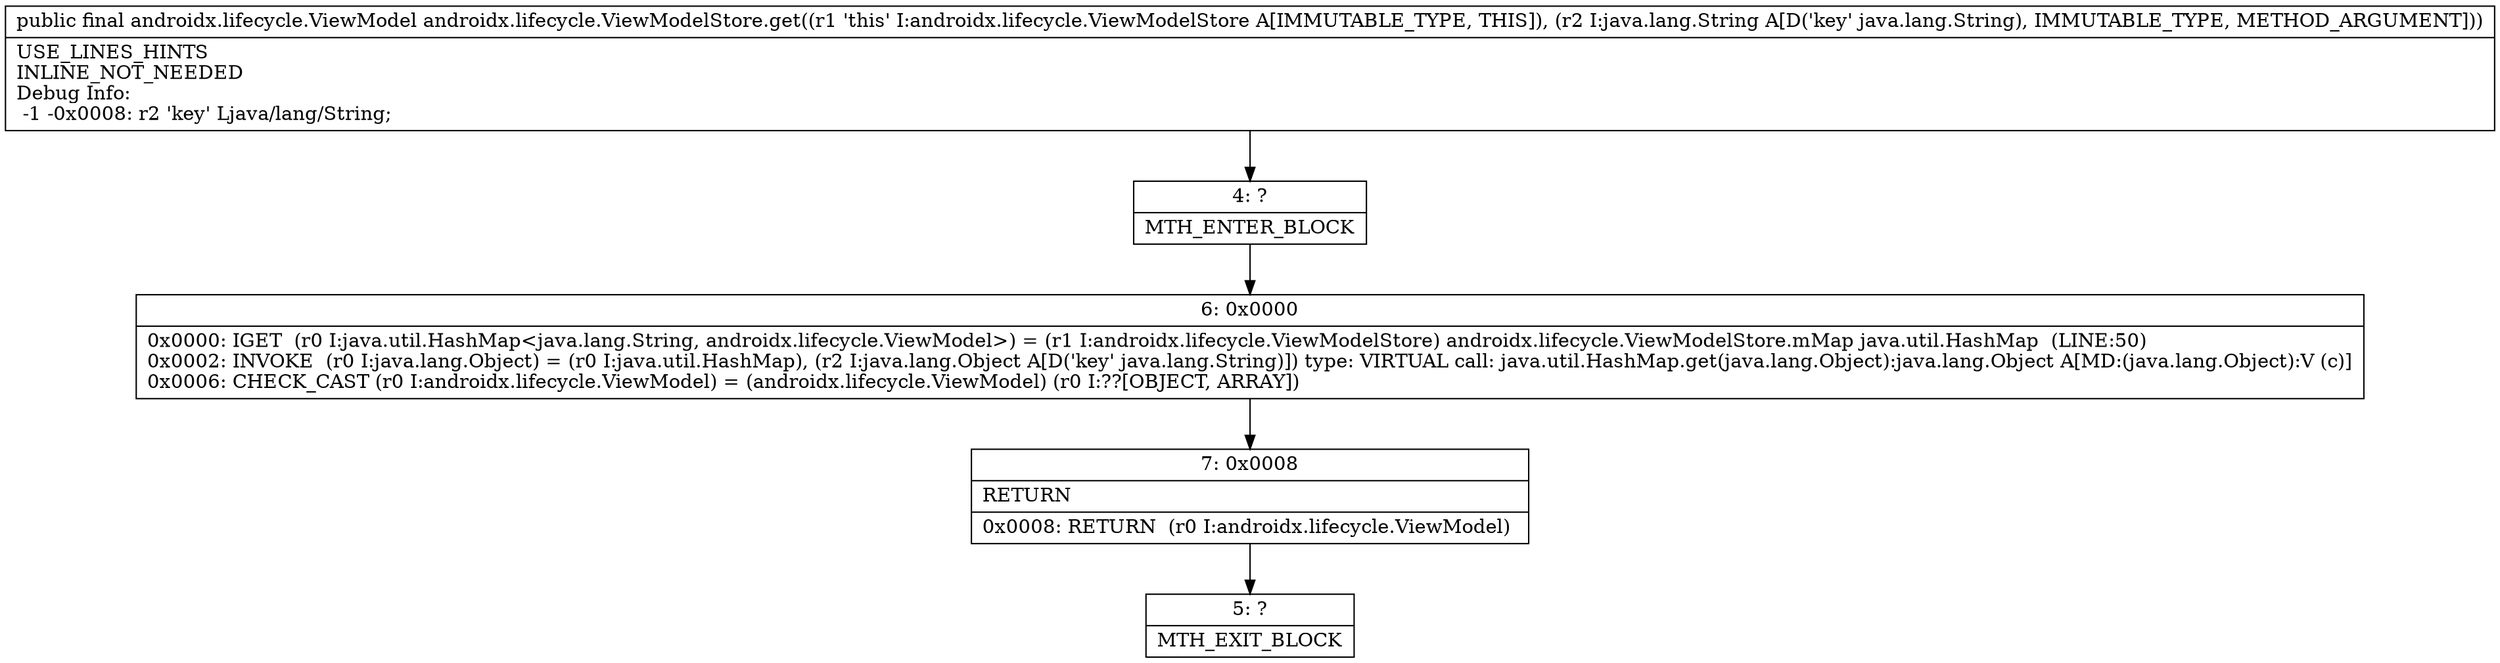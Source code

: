 digraph "CFG forandroidx.lifecycle.ViewModelStore.get(Ljava\/lang\/String;)Landroidx\/lifecycle\/ViewModel;" {
Node_4 [shape=record,label="{4\:\ ?|MTH_ENTER_BLOCK\l}"];
Node_6 [shape=record,label="{6\:\ 0x0000|0x0000: IGET  (r0 I:java.util.HashMap\<java.lang.String, androidx.lifecycle.ViewModel\>) = (r1 I:androidx.lifecycle.ViewModelStore) androidx.lifecycle.ViewModelStore.mMap java.util.HashMap  (LINE:50)\l0x0002: INVOKE  (r0 I:java.lang.Object) = (r0 I:java.util.HashMap), (r2 I:java.lang.Object A[D('key' java.lang.String)]) type: VIRTUAL call: java.util.HashMap.get(java.lang.Object):java.lang.Object A[MD:(java.lang.Object):V (c)]\l0x0006: CHECK_CAST (r0 I:androidx.lifecycle.ViewModel) = (androidx.lifecycle.ViewModel) (r0 I:??[OBJECT, ARRAY]) \l}"];
Node_7 [shape=record,label="{7\:\ 0x0008|RETURN\l|0x0008: RETURN  (r0 I:androidx.lifecycle.ViewModel) \l}"];
Node_5 [shape=record,label="{5\:\ ?|MTH_EXIT_BLOCK\l}"];
MethodNode[shape=record,label="{public final androidx.lifecycle.ViewModel androidx.lifecycle.ViewModelStore.get((r1 'this' I:androidx.lifecycle.ViewModelStore A[IMMUTABLE_TYPE, THIS]), (r2 I:java.lang.String A[D('key' java.lang.String), IMMUTABLE_TYPE, METHOD_ARGUMENT]))  | USE_LINES_HINTS\lINLINE_NOT_NEEDED\lDebug Info:\l  \-1 \-0x0008: r2 'key' Ljava\/lang\/String;\l}"];
MethodNode -> Node_4;Node_4 -> Node_6;
Node_6 -> Node_7;
Node_7 -> Node_5;
}

